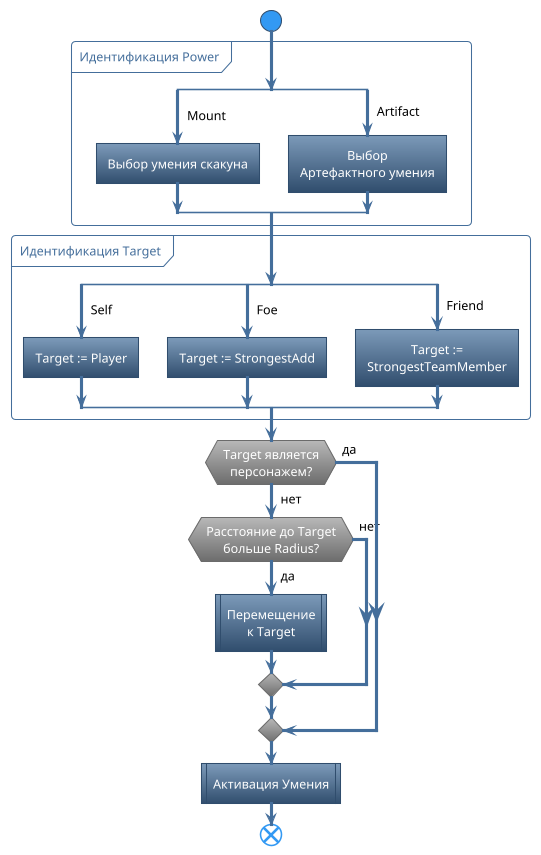 @startuml
!theme spacelab
skinparam DefaultTextAlignment center

start
partition "Идентификация Power" {
split 
    -> <color:black>Mount;
    :Выбор умения скакуна]
split again
    -> <color:black>Artifact;
    :Выбор\nАртефактного умения]
end split
}

partition "Идентификация Target" {
split 
    -> <color:black>Self;
    :Target := Player]
split again
    -> <color:black>Foe;
    :Target := StrongestAdd]
split again
    -> <color:black>Friend;
    :Target :=\nStrongestTeamMember]
end split
}


if (Target является\nперсонажем?) then (<color:black>да)     
else (<color:black>нет) 
    if(Расстояние до Target\nбольше Radius?) then (<color:black>да)
        :Перемещение\nк Target|
    else (<color:black>нет) 
    endif
endif

:Активация Умения|

end

@enduml